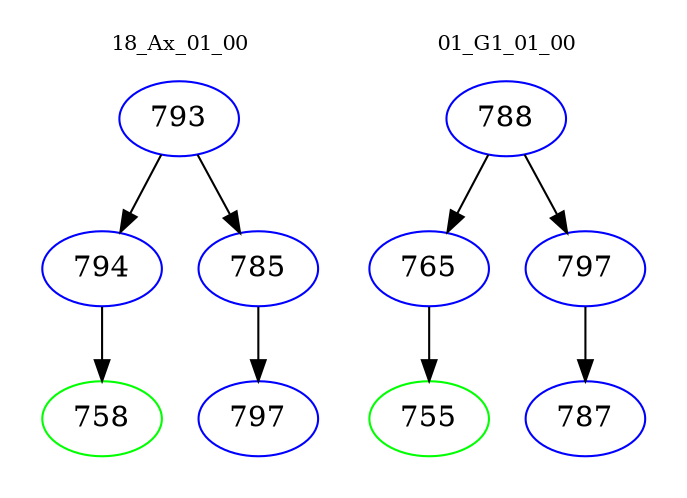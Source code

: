 digraph{
subgraph cluster_0 {
color = white
label = "18_Ax_01_00";
fontsize=10;
T0_793 [label="793", color="blue"]
T0_793 -> T0_794 [color="black"]
T0_794 [label="794", color="blue"]
T0_794 -> T0_758 [color="black"]
T0_758 [label="758", color="green"]
T0_793 -> T0_785 [color="black"]
T0_785 [label="785", color="blue"]
T0_785 -> T0_797 [color="black"]
T0_797 [label="797", color="blue"]
}
subgraph cluster_1 {
color = white
label = "01_G1_01_00";
fontsize=10;
T1_788 [label="788", color="blue"]
T1_788 -> T1_765 [color="black"]
T1_765 [label="765", color="blue"]
T1_765 -> T1_755 [color="black"]
T1_755 [label="755", color="green"]
T1_788 -> T1_797 [color="black"]
T1_797 [label="797", color="blue"]
T1_797 -> T1_787 [color="black"]
T1_787 [label="787", color="blue"]
}
}
